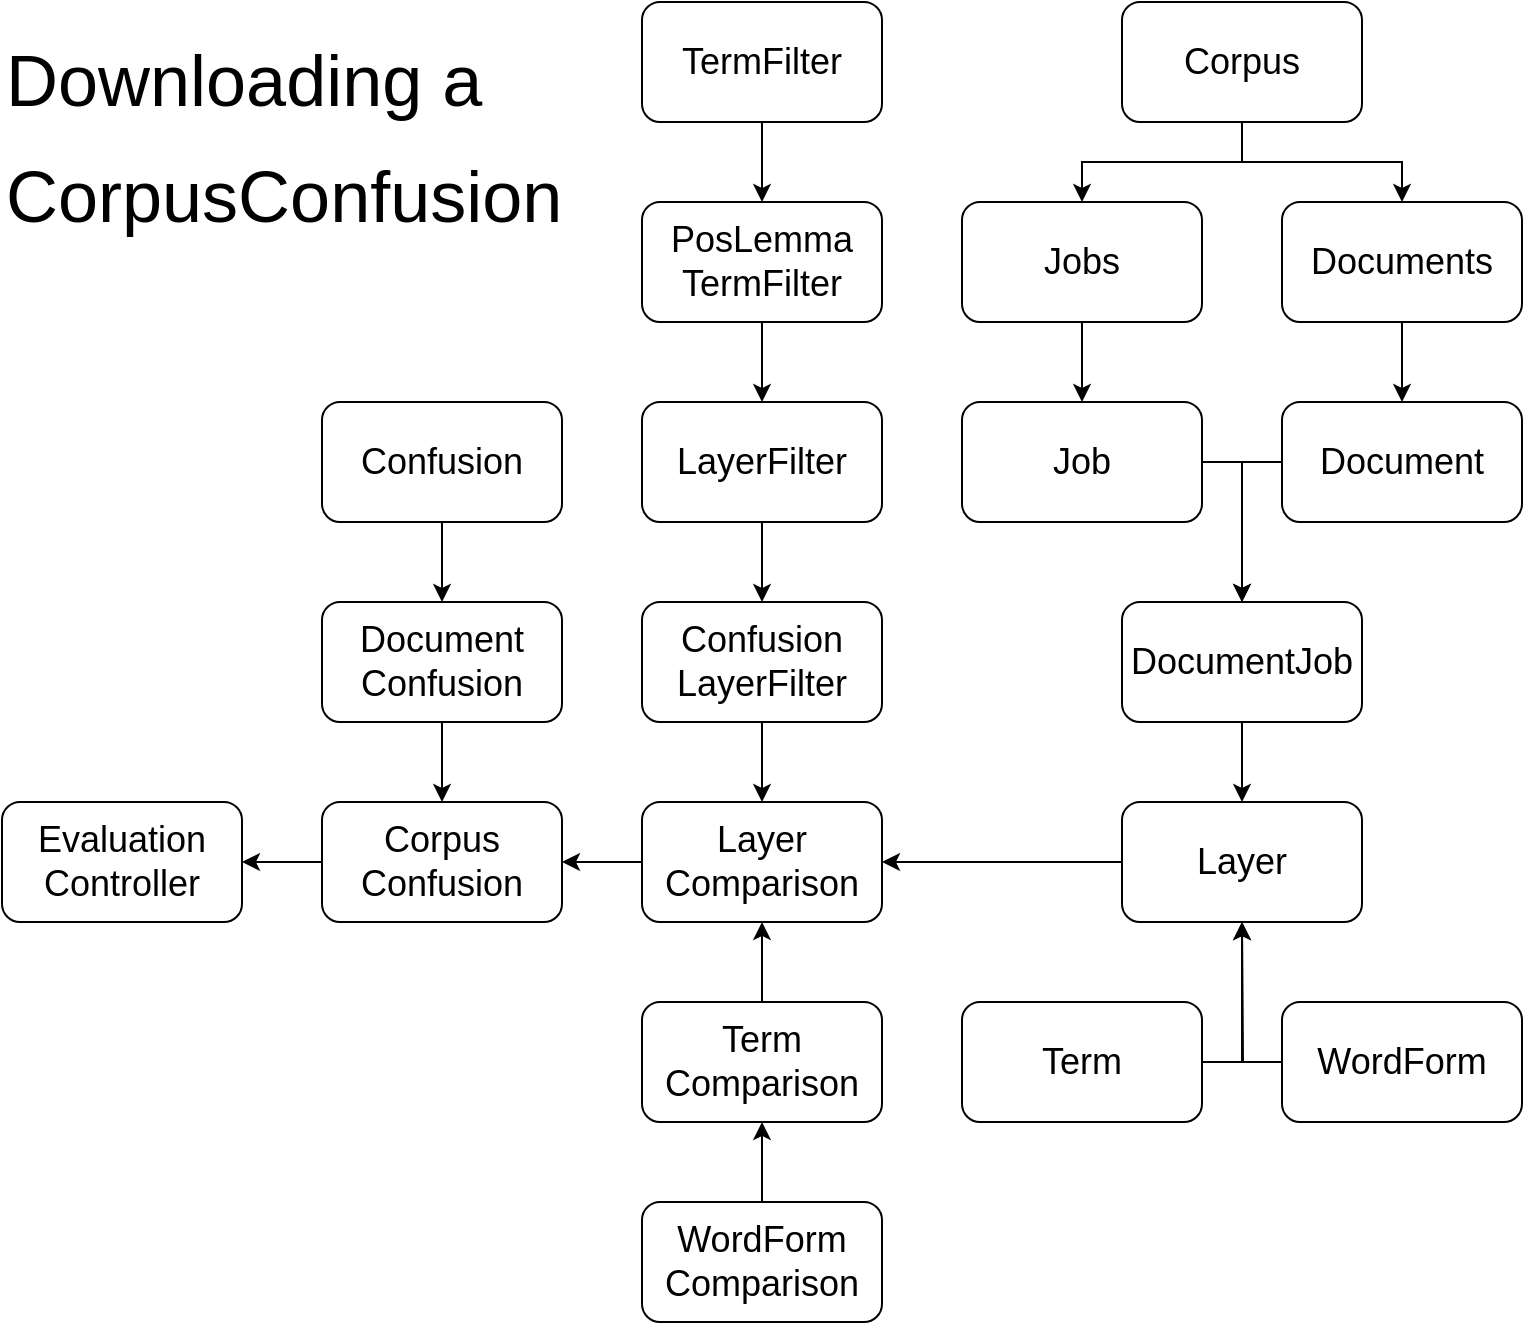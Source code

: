 <mxfile version="24.4.8" type="device">
  <diagram name="Pagina-1" id="ajutDv09fhjht6oRI2c2">
    <mxGraphModel dx="2514" dy="920" grid="1" gridSize="10" guides="1" tooltips="1" connect="1" arrows="1" fold="1" page="1" pageScale="1" pageWidth="827" pageHeight="1169" math="0" shadow="0">
      <root>
        <mxCell id="0" />
        <mxCell id="1" parent="0" />
        <mxCell id="04fwY_iwob0MZruxPa8H-21" style="edgeStyle=orthogonalEdgeStyle;rounded=0;orthogonalLoop=1;jettySize=auto;html=1;exitX=0;exitY=0.5;exitDx=0;exitDy=0;fontSize=18;" edge="1" parent="1" source="pOlsvwvT2F81IrnThFRr-1">
          <mxGeometry relative="1" as="geometry">
            <mxPoint x="-140" y="500" as="targetPoint" />
          </mxGeometry>
        </mxCell>
        <mxCell id="pOlsvwvT2F81IrnThFRr-1" value="&lt;div style=&quot;font-size: 18px;&quot;&gt;Document&lt;/div&gt;" style="rounded=1;whiteSpace=wrap;html=1;fontSize=18;" parent="1" vertex="1">
          <mxGeometry x="-120" y="400" width="120" height="60" as="geometry" />
        </mxCell>
        <mxCell id="pOlsvwvT2F81IrnThFRr-6" style="edgeStyle=orthogonalEdgeStyle;rounded=0;orthogonalLoop=1;jettySize=auto;html=1;exitX=0.5;exitY=1;exitDx=0;exitDy=0;entryX=0.5;entryY=0;entryDx=0;entryDy=0;fontSize=18;" parent="1" source="pOlsvwvT2F81IrnThFRr-2" target="pOlsvwvT2F81IrnThFRr-3" edge="1">
          <mxGeometry relative="1" as="geometry" />
        </mxCell>
        <mxCell id="pOlsvwvT2F81IrnThFRr-12" style="edgeStyle=orthogonalEdgeStyle;rounded=0;orthogonalLoop=1;jettySize=auto;html=1;exitX=0.5;exitY=1;exitDx=0;exitDy=0;entryX=0.5;entryY=0;entryDx=0;entryDy=0;fontSize=18;" parent="1" source="pOlsvwvT2F81IrnThFRr-2" target="pOlsvwvT2F81IrnThFRr-8" edge="1">
          <mxGeometry relative="1" as="geometry" />
        </mxCell>
        <mxCell id="pOlsvwvT2F81IrnThFRr-2" value="&lt;div style=&quot;font-size: 18px;&quot;&gt;Corpus&lt;/div&gt;" style="rounded=1;whiteSpace=wrap;html=1;fontSize=18;" parent="1" vertex="1">
          <mxGeometry x="-200" y="200" width="120" height="60" as="geometry" />
        </mxCell>
        <mxCell id="pOlsvwvT2F81IrnThFRr-7" style="edgeStyle=orthogonalEdgeStyle;rounded=0;orthogonalLoop=1;jettySize=auto;html=1;exitX=0.5;exitY=1;exitDx=0;exitDy=0;entryX=0.5;entryY=0;entryDx=0;entryDy=0;fontSize=18;" parent="1" source="pOlsvwvT2F81IrnThFRr-3" target="pOlsvwvT2F81IrnThFRr-1" edge="1">
          <mxGeometry relative="1" as="geometry" />
        </mxCell>
        <mxCell id="pOlsvwvT2F81IrnThFRr-3" value="Documents" style="rounded=1;whiteSpace=wrap;html=1;fontSize=18;" parent="1" vertex="1">
          <mxGeometry x="-120" y="300" width="120" height="60" as="geometry" />
        </mxCell>
        <mxCell id="pOlsvwvT2F81IrnThFRr-13" style="edgeStyle=orthogonalEdgeStyle;rounded=0;orthogonalLoop=1;jettySize=auto;html=1;exitX=0.5;exitY=1;exitDx=0;exitDy=0;entryX=0.5;entryY=0;entryDx=0;entryDy=0;fontSize=18;" parent="1" source="pOlsvwvT2F81IrnThFRr-8" target="pOlsvwvT2F81IrnThFRr-11" edge="1">
          <mxGeometry relative="1" as="geometry" />
        </mxCell>
        <mxCell id="pOlsvwvT2F81IrnThFRr-8" value="Jobs" style="rounded=1;whiteSpace=wrap;html=1;fontSize=18;" parent="1" vertex="1">
          <mxGeometry x="-280" y="300" width="120" height="60" as="geometry" />
        </mxCell>
        <mxCell id="04fwY_iwob0MZruxPa8H-19" style="edgeStyle=orthogonalEdgeStyle;rounded=0;orthogonalLoop=1;jettySize=auto;html=1;exitX=0.5;exitY=1;exitDx=0;exitDy=0;entryX=0.5;entryY=0;entryDx=0;entryDy=0;fontSize=18;" edge="1" parent="1" source="pOlsvwvT2F81IrnThFRr-9" target="pOlsvwvT2F81IrnThFRr-10">
          <mxGeometry relative="1" as="geometry" />
        </mxCell>
        <mxCell id="pOlsvwvT2F81IrnThFRr-9" value="DocumentJob" style="rounded=1;whiteSpace=wrap;html=1;fontSize=18;" parent="1" vertex="1">
          <mxGeometry x="-200" y="500" width="120" height="60" as="geometry" />
        </mxCell>
        <mxCell id="04fwY_iwob0MZruxPa8H-25" style="edgeStyle=orthogonalEdgeStyle;rounded=0;orthogonalLoop=1;jettySize=auto;html=1;exitX=0;exitY=0.5;exitDx=0;exitDy=0;fontSize=18;" edge="1" parent="1" source="pOlsvwvT2F81IrnThFRr-10" target="04fwY_iwob0MZruxPa8H-8">
          <mxGeometry relative="1" as="geometry" />
        </mxCell>
        <mxCell id="pOlsvwvT2F81IrnThFRr-10" value="Layer" style="rounded=1;whiteSpace=wrap;html=1;fontSize=18;" parent="1" vertex="1">
          <mxGeometry x="-200" y="600" width="120" height="60" as="geometry" />
        </mxCell>
        <mxCell id="04fwY_iwob0MZruxPa8H-20" style="edgeStyle=orthogonalEdgeStyle;rounded=0;orthogonalLoop=1;jettySize=auto;html=1;exitX=1;exitY=0.5;exitDx=0;exitDy=0;entryX=0.5;entryY=0;entryDx=0;entryDy=0;fontSize=18;" edge="1" parent="1" source="pOlsvwvT2F81IrnThFRr-11" target="pOlsvwvT2F81IrnThFRr-9">
          <mxGeometry relative="1" as="geometry" />
        </mxCell>
        <mxCell id="pOlsvwvT2F81IrnThFRr-11" value="Job" style="rounded=1;whiteSpace=wrap;html=1;fontSize=18;" parent="1" vertex="1">
          <mxGeometry x="-280" y="400" width="120" height="60" as="geometry" />
        </mxCell>
        <mxCell id="04fwY_iwob0MZruxPa8H-18" style="edgeStyle=orthogonalEdgeStyle;rounded=0;orthogonalLoop=1;jettySize=auto;html=1;exitX=1;exitY=0.5;exitDx=0;exitDy=0;fontSize=18;" edge="1" parent="1" source="04fwY_iwob0MZruxPa8H-1">
          <mxGeometry relative="1" as="geometry">
            <mxPoint x="-140" y="660" as="targetPoint" />
          </mxGeometry>
        </mxCell>
        <mxCell id="04fwY_iwob0MZruxPa8H-1" value="Term" style="rounded=1;whiteSpace=wrap;html=1;fontSize=18;" vertex="1" parent="1">
          <mxGeometry x="-280" y="700" width="120" height="60" as="geometry" />
        </mxCell>
        <mxCell id="04fwY_iwob0MZruxPa8H-17" style="edgeStyle=orthogonalEdgeStyle;rounded=0;orthogonalLoop=1;jettySize=auto;html=1;exitX=0;exitY=0.5;exitDx=0;exitDy=0;entryX=0.5;entryY=1;entryDx=0;entryDy=0;fontSize=18;" edge="1" parent="1" source="04fwY_iwob0MZruxPa8H-2" target="pOlsvwvT2F81IrnThFRr-10">
          <mxGeometry relative="1" as="geometry" />
        </mxCell>
        <mxCell id="04fwY_iwob0MZruxPa8H-2" value="&lt;div style=&quot;font-size: 18px;&quot;&gt;WordForm&lt;/div&gt;" style="rounded=1;whiteSpace=wrap;html=1;fontSize=18;" vertex="1" parent="1">
          <mxGeometry x="-120" y="700" width="120" height="60" as="geometry" />
        </mxCell>
        <mxCell id="04fwY_iwob0MZruxPa8H-3" value="&lt;div style=&quot;font-size: 18px;&quot;&gt;Evaluation&lt;/div&gt;&lt;div style=&quot;font-size: 18px;&quot;&gt;Controller&lt;/div&gt;" style="rounded=1;whiteSpace=wrap;html=1;fontSize=18;" vertex="1" parent="1">
          <mxGeometry x="-760" y="600" width="120" height="60" as="geometry" />
        </mxCell>
        <mxCell id="04fwY_iwob0MZruxPa8H-33" style="edgeStyle=orthogonalEdgeStyle;rounded=0;orthogonalLoop=1;jettySize=auto;html=1;exitX=0;exitY=0.5;exitDx=0;exitDy=0;entryX=1;entryY=0.5;entryDx=0;entryDy=0;fontSize=18;" edge="1" parent="1" source="04fwY_iwob0MZruxPa8H-4" target="04fwY_iwob0MZruxPa8H-3">
          <mxGeometry relative="1" as="geometry" />
        </mxCell>
        <mxCell id="04fwY_iwob0MZruxPa8H-4" value="&lt;div style=&quot;font-size: 18px;&quot;&gt;Corpus&lt;/div&gt;&lt;div style=&quot;font-size: 18px;&quot;&gt;Confusion&lt;/div&gt;" style="rounded=1;whiteSpace=wrap;html=1;fontSize=18;" vertex="1" parent="1">
          <mxGeometry x="-600" y="600" width="120" height="60" as="geometry" />
        </mxCell>
        <mxCell id="04fwY_iwob0MZruxPa8H-32" style="edgeStyle=orthogonalEdgeStyle;rounded=0;orthogonalLoop=1;jettySize=auto;html=1;exitX=0.5;exitY=1;exitDx=0;exitDy=0;entryX=0.5;entryY=0;entryDx=0;entryDy=0;fontSize=18;" edge="1" parent="1" source="04fwY_iwob0MZruxPa8H-5" target="04fwY_iwob0MZruxPa8H-4">
          <mxGeometry relative="1" as="geometry" />
        </mxCell>
        <mxCell id="04fwY_iwob0MZruxPa8H-5" value="&lt;div style=&quot;font-size: 18px;&quot;&gt;Document&lt;/div&gt;&lt;div style=&quot;font-size: 18px;&quot;&gt;Confusion&lt;/div&gt;" style="rounded=1;whiteSpace=wrap;html=1;fontSize=18;" vertex="1" parent="1">
          <mxGeometry x="-600" y="500" width="120" height="60" as="geometry" />
        </mxCell>
        <mxCell id="04fwY_iwob0MZruxPa8H-31" style="edgeStyle=orthogonalEdgeStyle;rounded=0;orthogonalLoop=1;jettySize=auto;html=1;exitX=0.5;exitY=1;exitDx=0;exitDy=0;entryX=0.5;entryY=0;entryDx=0;entryDy=0;fontSize=18;" edge="1" parent="1" source="04fwY_iwob0MZruxPa8H-6" target="04fwY_iwob0MZruxPa8H-5">
          <mxGeometry relative="1" as="geometry" />
        </mxCell>
        <mxCell id="04fwY_iwob0MZruxPa8H-6" value="&lt;div style=&quot;font-size: 18px;&quot;&gt;Confusion&lt;/div&gt;" style="rounded=1;whiteSpace=wrap;html=1;fontSize=18;" vertex="1" parent="1">
          <mxGeometry x="-600" y="400" width="120" height="60" as="geometry" />
        </mxCell>
        <mxCell id="04fwY_iwob0MZruxPa8H-30" style="edgeStyle=orthogonalEdgeStyle;rounded=0;orthogonalLoop=1;jettySize=auto;html=1;exitX=0;exitY=0.5;exitDx=0;exitDy=0;entryX=1;entryY=0.5;entryDx=0;entryDy=0;fontSize=18;" edge="1" parent="1" source="04fwY_iwob0MZruxPa8H-8" target="04fwY_iwob0MZruxPa8H-4">
          <mxGeometry relative="1" as="geometry" />
        </mxCell>
        <mxCell id="04fwY_iwob0MZruxPa8H-8" value="&lt;div style=&quot;font-size: 18px;&quot;&gt;Layer&lt;/div&gt;&lt;div style=&quot;font-size: 18px;&quot;&gt;Comparison&lt;br style=&quot;font-size: 18px;&quot;&gt;&lt;/div&gt;" style="rounded=1;whiteSpace=wrap;html=1;fontSize=18;" vertex="1" parent="1">
          <mxGeometry x="-440" y="600" width="120" height="60" as="geometry" />
        </mxCell>
        <mxCell id="04fwY_iwob0MZruxPa8H-29" style="edgeStyle=orthogonalEdgeStyle;rounded=0;orthogonalLoop=1;jettySize=auto;html=1;exitX=0.5;exitY=1;exitDx=0;exitDy=0;entryX=0.5;entryY=0;entryDx=0;entryDy=0;fontSize=18;" edge="1" parent="1" source="04fwY_iwob0MZruxPa8H-9" target="04fwY_iwob0MZruxPa8H-8">
          <mxGeometry relative="1" as="geometry" />
        </mxCell>
        <mxCell id="04fwY_iwob0MZruxPa8H-9" value="&lt;div style=&quot;font-size: 18px;&quot;&gt;Confusion&lt;/div&gt;&lt;div style=&quot;font-size: 18px;&quot;&gt;LayerFilter&lt;br style=&quot;font-size: 18px;&quot;&gt;&lt;/div&gt;" style="rounded=1;whiteSpace=wrap;html=1;fontSize=18;" vertex="1" parent="1">
          <mxGeometry x="-440" y="500" width="120" height="60" as="geometry" />
        </mxCell>
        <mxCell id="04fwY_iwob0MZruxPa8H-28" style="edgeStyle=orthogonalEdgeStyle;rounded=0;orthogonalLoop=1;jettySize=auto;html=1;exitX=0.5;exitY=1;exitDx=0;exitDy=0;entryX=0.5;entryY=0;entryDx=0;entryDy=0;fontSize=18;" edge="1" parent="1" source="04fwY_iwob0MZruxPa8H-10" target="04fwY_iwob0MZruxPa8H-9">
          <mxGeometry relative="1" as="geometry" />
        </mxCell>
        <mxCell id="04fwY_iwob0MZruxPa8H-10" value="LayerFilter" style="rounded=1;whiteSpace=wrap;html=1;fontSize=18;" vertex="1" parent="1">
          <mxGeometry x="-440" y="400" width="120" height="60" as="geometry" />
        </mxCell>
        <mxCell id="04fwY_iwob0MZruxPa8H-26" style="edgeStyle=orthogonalEdgeStyle;rounded=0;orthogonalLoop=1;jettySize=auto;html=1;exitX=0.5;exitY=1;exitDx=0;exitDy=0;entryX=0.5;entryY=0;entryDx=0;entryDy=0;fontSize=18;" edge="1" parent="1" source="04fwY_iwob0MZruxPa8H-12" target="04fwY_iwob0MZruxPa8H-13">
          <mxGeometry relative="1" as="geometry" />
        </mxCell>
        <mxCell id="04fwY_iwob0MZruxPa8H-12" value="TermFilter" style="rounded=1;whiteSpace=wrap;html=1;fontSize=18;" vertex="1" parent="1">
          <mxGeometry x="-440" y="200" width="120" height="60" as="geometry" />
        </mxCell>
        <mxCell id="04fwY_iwob0MZruxPa8H-27" style="edgeStyle=orthogonalEdgeStyle;rounded=0;orthogonalLoop=1;jettySize=auto;html=1;exitX=0.5;exitY=1;exitDx=0;exitDy=0;entryX=0.5;entryY=0;entryDx=0;entryDy=0;fontSize=18;" edge="1" parent="1" source="04fwY_iwob0MZruxPa8H-13" target="04fwY_iwob0MZruxPa8H-10">
          <mxGeometry relative="1" as="geometry" />
        </mxCell>
        <mxCell id="04fwY_iwob0MZruxPa8H-13" value="&lt;div style=&quot;font-size: 18px;&quot;&gt;PosLemma&lt;/div&gt;&lt;div style=&quot;font-size: 18px;&quot;&gt;TermFilter&lt;/div&gt;" style="rounded=1;whiteSpace=wrap;html=1;fontSize=18;" vertex="1" parent="1">
          <mxGeometry x="-440" y="300" width="120" height="60" as="geometry" />
        </mxCell>
        <mxCell id="04fwY_iwob0MZruxPa8H-24" style="edgeStyle=orthogonalEdgeStyle;rounded=0;orthogonalLoop=1;jettySize=auto;html=1;exitX=0.5;exitY=0;exitDx=0;exitDy=0;entryX=0.5;entryY=1;entryDx=0;entryDy=0;fontSize=18;" edge="1" parent="1" source="04fwY_iwob0MZruxPa8H-15" target="04fwY_iwob0MZruxPa8H-8">
          <mxGeometry relative="1" as="geometry" />
        </mxCell>
        <mxCell id="04fwY_iwob0MZruxPa8H-15" value="&lt;div style=&quot;font-size: 18px;&quot;&gt;Term&lt;/div&gt;&lt;div style=&quot;font-size: 18px;&quot;&gt;Comparison&lt;/div&gt;" style="rounded=1;whiteSpace=wrap;html=1;fontSize=18;" vertex="1" parent="1">
          <mxGeometry x="-440" y="700" width="120" height="60" as="geometry" />
        </mxCell>
        <mxCell id="04fwY_iwob0MZruxPa8H-23" style="edgeStyle=orthogonalEdgeStyle;rounded=0;orthogonalLoop=1;jettySize=auto;html=1;exitX=0.5;exitY=0;exitDx=0;exitDy=0;entryX=0.5;entryY=1;entryDx=0;entryDy=0;fontSize=18;" edge="1" parent="1" source="04fwY_iwob0MZruxPa8H-16" target="04fwY_iwob0MZruxPa8H-15">
          <mxGeometry relative="1" as="geometry" />
        </mxCell>
        <mxCell id="04fwY_iwob0MZruxPa8H-16" value="&lt;div style=&quot;font-size: 18px;&quot;&gt;WordForm&lt;/div&gt;&lt;div style=&quot;font-size: 18px;&quot;&gt;Comparison&lt;br style=&quot;font-size: 18px;&quot;&gt;&lt;/div&gt;" style="rounded=1;whiteSpace=wrap;html=1;fontSize=18;" vertex="1" parent="1">
          <mxGeometry x="-440" y="800" width="120" height="60" as="geometry" />
        </mxCell>
        <mxCell id="04fwY_iwob0MZruxPa8H-34" value="&lt;font style=&quot;font-size: 48px;&quot;&gt;&lt;font style=&quot;font-size: 36px;&quot;&gt;Downloading a CorpusConfusion&lt;/font&gt;&lt;br&gt;&lt;/font&gt;" style="text;html=1;whiteSpace=wrap;overflow=hidden;rounded=0;" vertex="1" parent="1">
          <mxGeometry x="-760" y="200" width="310" height="180" as="geometry" />
        </mxCell>
      </root>
    </mxGraphModel>
  </diagram>
</mxfile>
